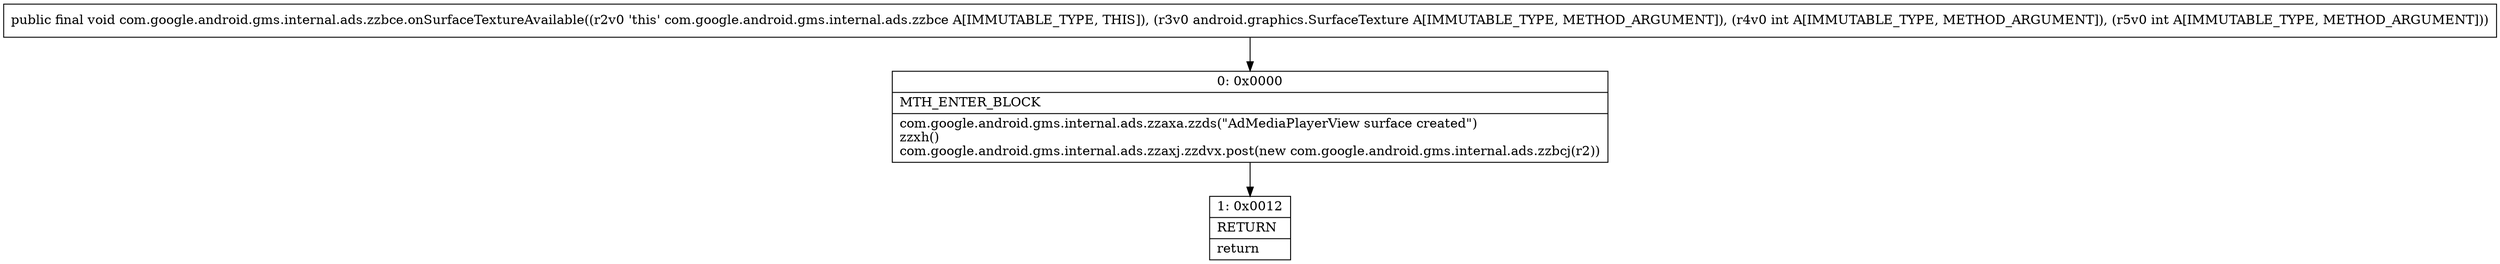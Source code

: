 digraph "CFG forcom.google.android.gms.internal.ads.zzbce.onSurfaceTextureAvailable(Landroid\/graphics\/SurfaceTexture;II)V" {
Node_0 [shape=record,label="{0\:\ 0x0000|MTH_ENTER_BLOCK\l|com.google.android.gms.internal.ads.zzaxa.zzds(\"AdMediaPlayerView surface created\")\lzzxh()\lcom.google.android.gms.internal.ads.zzaxj.zzdvx.post(new com.google.android.gms.internal.ads.zzbcj(r2))\l}"];
Node_1 [shape=record,label="{1\:\ 0x0012|RETURN\l|return\l}"];
MethodNode[shape=record,label="{public final void com.google.android.gms.internal.ads.zzbce.onSurfaceTextureAvailable((r2v0 'this' com.google.android.gms.internal.ads.zzbce A[IMMUTABLE_TYPE, THIS]), (r3v0 android.graphics.SurfaceTexture A[IMMUTABLE_TYPE, METHOD_ARGUMENT]), (r4v0 int A[IMMUTABLE_TYPE, METHOD_ARGUMENT]), (r5v0 int A[IMMUTABLE_TYPE, METHOD_ARGUMENT])) }"];
MethodNode -> Node_0;
Node_0 -> Node_1;
}

